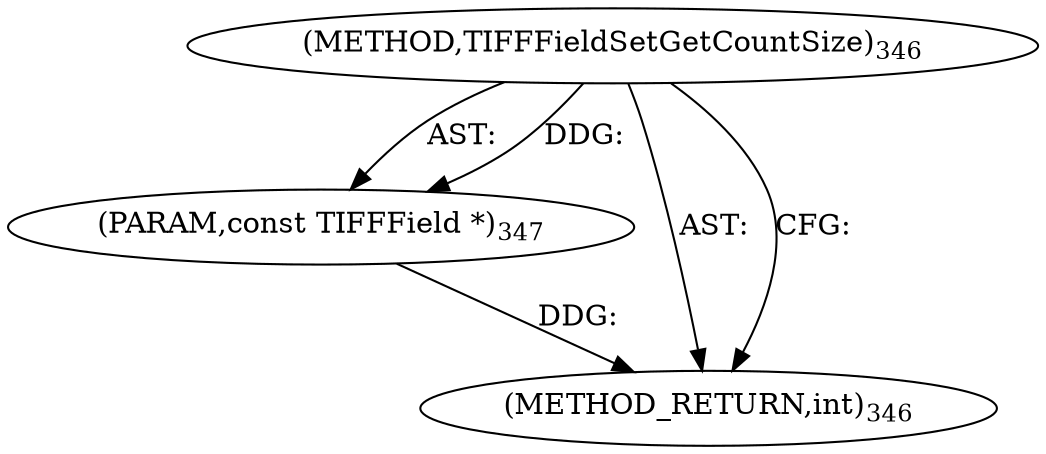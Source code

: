 digraph "TIFFFieldSetGetCountSize" {  
"8463" [label = <(METHOD,TIFFFieldSetGetCountSize)<SUB>346</SUB>> ]
"8464" [label = <(PARAM,const TIFFField *)<SUB>347</SUB>> ]
"8465" [label = <(METHOD_RETURN,int)<SUB>346</SUB>> ]
  "8463" -> "8464"  [ label = "AST: "] 
  "8463" -> "8465"  [ label = "AST: "] 
  "8463" -> "8465"  [ label = "CFG: "] 
  "8464" -> "8465"  [ label = "DDG: "] 
  "8463" -> "8464"  [ label = "DDG: "] 
}
